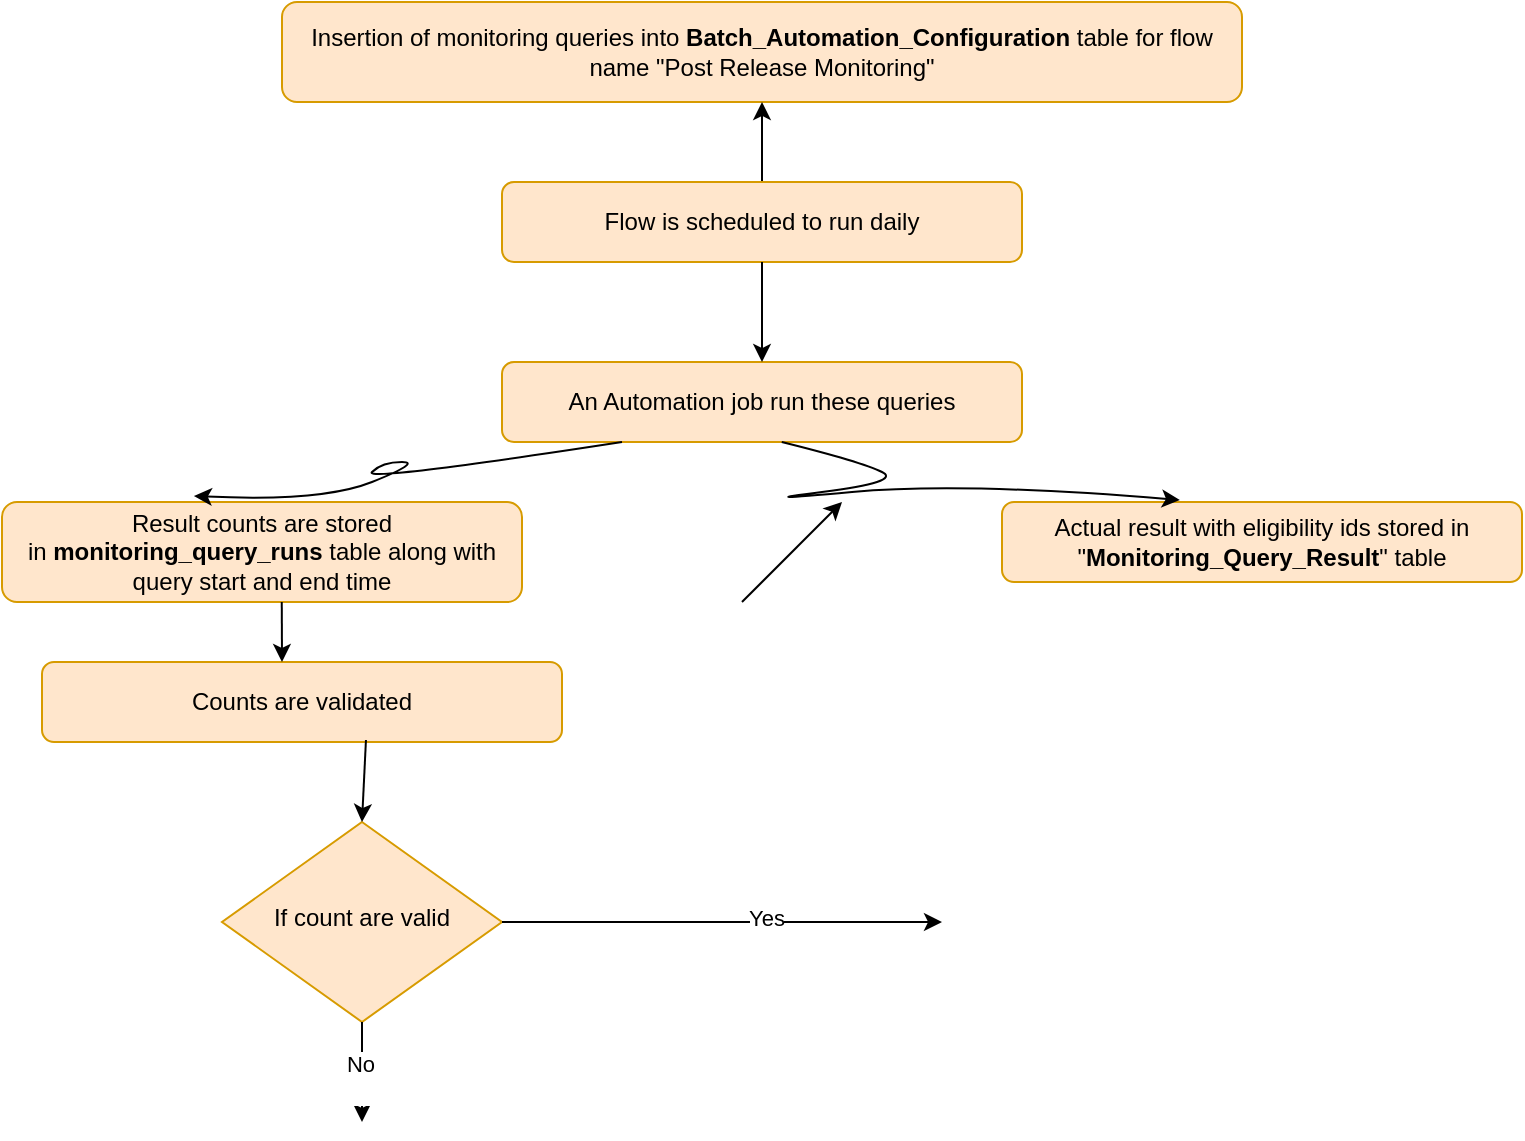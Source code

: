<mxfile version="24.2.5" type="github">
  <diagram id="C5RBs43oDa-KdzZeNtuy" name="Page-1">
    <mxGraphModel dx="1434" dy="772" grid="1" gridSize="10" guides="1" tooltips="1" connect="1" arrows="1" fold="1" page="1" pageScale="1" pageWidth="827" pageHeight="1169" math="0" shadow="0">
      <root>
        <mxCell id="WIyWlLk6GJQsqaUBKTNV-0" />
        <mxCell id="WIyWlLk6GJQsqaUBKTNV-1" parent="WIyWlLk6GJQsqaUBKTNV-0" />
        <mxCell id="WIyWlLk6GJQsqaUBKTNV-3" value="Insertion of monitoring queries into &lt;b&gt;Batch_Automation_Configuration&lt;/b&gt; table for flow name &quot;Post Release Monitoring&quot;" style="rounded=1;whiteSpace=wrap;html=1;fontSize=12;glass=0;strokeWidth=1;shadow=0;fillColor=#ffe6cc;strokeColor=#d79b00;" parent="WIyWlLk6GJQsqaUBKTNV-1" vertex="1">
          <mxGeometry x="160" y="70" width="480" height="50" as="geometry" />
        </mxCell>
        <mxCell id="WIyWlLk6GJQsqaUBKTNV-10" value="If count are valid" style="rhombus;whiteSpace=wrap;html=1;shadow=0;fontFamily=Helvetica;fontSize=12;align=center;strokeWidth=1;spacing=6;spacingTop=-4;fillColor=#ffe6cc;strokeColor=#d79b00;" parent="WIyWlLk6GJQsqaUBKTNV-1" vertex="1">
          <mxGeometry x="130" y="480" width="140" height="100" as="geometry" />
        </mxCell>
        <mxCell id="OD_M7Np_1melGoLve8G8-6" value="" style="edgeStyle=orthogonalEdgeStyle;rounded=0;orthogonalLoop=1;jettySize=auto;html=1;" edge="1" parent="WIyWlLk6GJQsqaUBKTNV-1" source="OD_M7Np_1melGoLve8G8-1" target="WIyWlLk6GJQsqaUBKTNV-3">
          <mxGeometry relative="1" as="geometry" />
        </mxCell>
        <mxCell id="OD_M7Np_1melGoLve8G8-1" value="Flow is scheduled to run daily" style="rounded=1;whiteSpace=wrap;html=1;fontSize=12;glass=0;strokeWidth=1;shadow=0;fillColor=#ffe6cc;strokeColor=#d79b00;" vertex="1" parent="WIyWlLk6GJQsqaUBKTNV-1">
          <mxGeometry x="270" y="160" width="260" height="40" as="geometry" />
        </mxCell>
        <mxCell id="OD_M7Np_1melGoLve8G8-2" value="An Automation job run these queries" style="rounded=1;whiteSpace=wrap;html=1;fontSize=12;glass=0;strokeWidth=1;shadow=0;fillColor=#ffe6cc;strokeColor=#d79b00;" vertex="1" parent="WIyWlLk6GJQsqaUBKTNV-1">
          <mxGeometry x="270" y="250" width="260" height="40" as="geometry" />
        </mxCell>
        <mxCell id="OD_M7Np_1melGoLve8G8-7" value="" style="edgeStyle=orthogonalEdgeStyle;rounded=0;orthogonalLoop=1;jettySize=auto;html=1;entryX=0.5;entryY=0;entryDx=0;entryDy=0;exitX=0.5;exitY=1;exitDx=0;exitDy=0;" edge="1" parent="WIyWlLk6GJQsqaUBKTNV-1" source="OD_M7Np_1melGoLve8G8-1" target="OD_M7Np_1melGoLve8G8-2">
          <mxGeometry relative="1" as="geometry">
            <mxPoint x="410" y="180" as="sourcePoint" />
            <mxPoint x="410" y="130" as="targetPoint" />
          </mxGeometry>
        </mxCell>
        <mxCell id="OD_M7Np_1melGoLve8G8-17" value="Result counts are stored in&amp;nbsp;&lt;b&gt;monitoring_query_runs&lt;/b&gt; table along with query start and end time" style="rounded=1;whiteSpace=wrap;html=1;fontSize=12;glass=0;strokeWidth=1;shadow=0;fillColor=#ffe6cc;strokeColor=#d79b00;" vertex="1" parent="WIyWlLk6GJQsqaUBKTNV-1">
          <mxGeometry x="20" y="320" width="260" height="50" as="geometry" />
        </mxCell>
        <mxCell id="OD_M7Np_1melGoLve8G8-18" value="Actual result with eligibility ids stored in &quot;&lt;b&gt;Monitoring_Query_Result&lt;/b&gt;&quot; table" style="rounded=1;whiteSpace=wrap;html=1;fontSize=12;glass=0;strokeWidth=1;shadow=0;fillColor=#ffe6cc;strokeColor=#d79b00;" vertex="1" parent="WIyWlLk6GJQsqaUBKTNV-1">
          <mxGeometry x="520" y="320" width="260" height="40" as="geometry" />
        </mxCell>
        <mxCell id="OD_M7Np_1melGoLve8G8-19" value="" style="curved=1;endArrow=classic;html=1;rounded=0;entryX=0.369;entryY=-0.06;entryDx=0;entryDy=0;entryPerimeter=0;" edge="1" parent="WIyWlLk6GJQsqaUBKTNV-1" target="OD_M7Np_1melGoLve8G8-17">
          <mxGeometry width="50" height="50" relative="1" as="geometry">
            <mxPoint x="330" y="290" as="sourcePoint" />
            <mxPoint x="440" y="320" as="targetPoint" />
            <Array as="points">
              <mxPoint x="200" y="310" />
              <mxPoint x="210" y="300" />
              <mxPoint x="230" y="300" />
              <mxPoint x="180" y="320" />
            </Array>
          </mxGeometry>
        </mxCell>
        <mxCell id="OD_M7Np_1melGoLve8G8-21" value="" style="curved=1;endArrow=classic;html=1;rounded=0;entryX=0.342;entryY=-0.025;entryDx=0;entryDy=0;entryPerimeter=0;exitX=0.538;exitY=1;exitDx=0;exitDy=0;exitPerimeter=0;" edge="1" parent="WIyWlLk6GJQsqaUBKTNV-1" source="OD_M7Np_1melGoLve8G8-2" target="OD_M7Np_1melGoLve8G8-18">
          <mxGeometry width="50" height="50" relative="1" as="geometry">
            <mxPoint x="390" y="370" as="sourcePoint" />
            <mxPoint x="440" y="320" as="targetPoint" />
            <Array as="points">
              <mxPoint x="450" y="300" />
              <mxPoint x="470" y="310" />
              <mxPoint x="390" y="320" />
              <mxPoint x="500" y="310" />
            </Array>
          </mxGeometry>
        </mxCell>
        <mxCell id="OD_M7Np_1melGoLve8G8-22" value="Counts are validated" style="rounded=1;whiteSpace=wrap;html=1;fontSize=12;glass=0;strokeWidth=1;shadow=0;fillColor=#ffe6cc;strokeColor=#d79b00;" vertex="1" parent="WIyWlLk6GJQsqaUBKTNV-1">
          <mxGeometry x="40" y="400" width="260" height="40" as="geometry" />
        </mxCell>
        <mxCell id="OD_M7Np_1melGoLve8G8-24" value="" style="endArrow=classic;html=1;rounded=0;exitX=0.538;exitY=1;exitDx=0;exitDy=0;exitPerimeter=0;" edge="1" parent="WIyWlLk6GJQsqaUBKTNV-1" source="OD_M7Np_1melGoLve8G8-17">
          <mxGeometry width="50" height="50" relative="1" as="geometry">
            <mxPoint x="390" y="370" as="sourcePoint" />
            <mxPoint x="160" y="400" as="targetPoint" />
          </mxGeometry>
        </mxCell>
        <mxCell id="OD_M7Np_1melGoLve8G8-25" value="" style="endArrow=classic;html=1;rounded=0;" edge="1" parent="WIyWlLk6GJQsqaUBKTNV-1">
          <mxGeometry width="50" height="50" relative="1" as="geometry">
            <mxPoint x="390" y="370" as="sourcePoint" />
            <mxPoint x="440" y="320" as="targetPoint" />
          </mxGeometry>
        </mxCell>
        <mxCell id="OD_M7Np_1melGoLve8G8-26" value="" style="endArrow=classic;html=1;rounded=0;entryX=0.5;entryY=0;entryDx=0;entryDy=0;exitX=0.623;exitY=0.975;exitDx=0;exitDy=0;exitPerimeter=0;" edge="1" parent="WIyWlLk6GJQsqaUBKTNV-1" source="OD_M7Np_1melGoLve8G8-22" target="WIyWlLk6GJQsqaUBKTNV-10">
          <mxGeometry width="50" height="50" relative="1" as="geometry">
            <mxPoint x="200" y="450" as="sourcePoint" />
            <mxPoint x="190" y="470" as="targetPoint" />
          </mxGeometry>
        </mxCell>
        <mxCell id="OD_M7Np_1melGoLve8G8-27" value="" style="endArrow=classic;html=1;rounded=0;" edge="1" parent="WIyWlLk6GJQsqaUBKTNV-1">
          <mxGeometry width="50" height="50" relative="1" as="geometry">
            <mxPoint x="270" y="530" as="sourcePoint" />
            <mxPoint x="490" y="530" as="targetPoint" />
          </mxGeometry>
        </mxCell>
        <mxCell id="OD_M7Np_1melGoLve8G8-28" value="Yes" style="edgeLabel;html=1;align=center;verticalAlign=middle;resizable=0;points=[];" vertex="1" connectable="0" parent="OD_M7Np_1melGoLve8G8-27">
          <mxGeometry x="0.2" y="2" relative="1" as="geometry">
            <mxPoint as="offset" />
          </mxGeometry>
        </mxCell>
        <mxCell id="OD_M7Np_1melGoLve8G8-29" value="" style="endArrow=classic;html=1;rounded=0;" edge="1" parent="WIyWlLk6GJQsqaUBKTNV-1">
          <mxGeometry width="50" height="50" relative="1" as="geometry">
            <mxPoint x="200" y="580" as="sourcePoint" />
            <mxPoint x="200" y="630" as="targetPoint" />
          </mxGeometry>
        </mxCell>
        <mxCell id="OD_M7Np_1melGoLve8G8-30" value="No&lt;div&gt;&lt;br&gt;&lt;/div&gt;" style="edgeLabel;html=1;align=center;verticalAlign=middle;resizable=0;points=[];" vertex="1" connectable="0" parent="OD_M7Np_1melGoLve8G8-29">
          <mxGeometry x="0.1" y="-1" relative="1" as="geometry">
            <mxPoint as="offset" />
          </mxGeometry>
        </mxCell>
      </root>
    </mxGraphModel>
  </diagram>
</mxfile>
